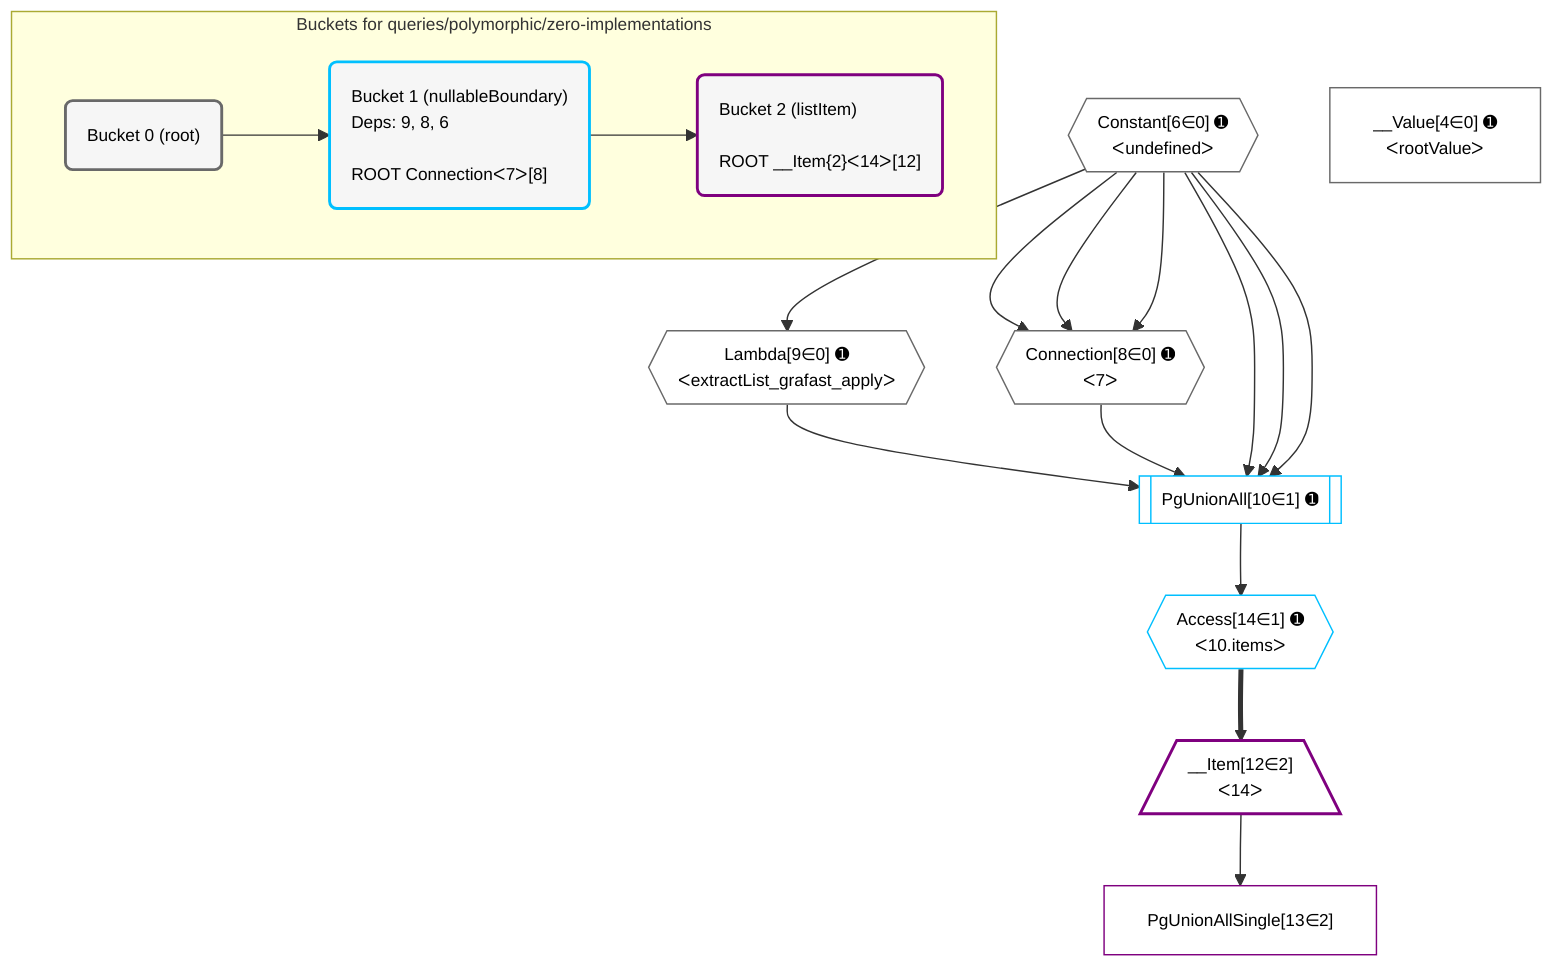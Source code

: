 %%{init: {'themeVariables': { 'fontSize': '12px'}}}%%
graph TD
    classDef path fill:#eee,stroke:#000,color:#000
    classDef plan fill:#fff,stroke-width:1px,color:#000
    classDef itemplan fill:#fff,stroke-width:2px,color:#000
    classDef unbatchedplan fill:#dff,stroke-width:1px,color:#000
    classDef sideeffectplan fill:#fcc,stroke-width:2px,color:#000
    classDef bucket fill:#f6f6f6,color:#000,stroke-width:2px,text-align:left


    %% plan dependencies
    Connection8{{"Connection[8∈0] ➊<br />ᐸ7ᐳ"}}:::plan
    Constant6{{"Constant[6∈0] ➊<br />ᐸundefinedᐳ"}}:::plan
    Constant6 & Constant6 & Constant6 --> Connection8
    Lambda9{{"Lambda[9∈0] ➊<br />ᐸextractList_grafast_applyᐳ"}}:::plan
    Constant6 --> Lambda9
    __Value4["__Value[4∈0] ➊<br />ᐸrootValueᐳ"]:::plan
    PgUnionAll10[["PgUnionAll[10∈1] ➊"]]:::plan
    Lambda9 & Connection8 & Constant6 & Constant6 & Constant6 --> PgUnionAll10
    Access14{{"Access[14∈1] ➊<br />ᐸ10.itemsᐳ"}}:::plan
    PgUnionAll10 --> Access14
    __Item12[/"__Item[12∈2]<br />ᐸ14ᐳ"\]:::itemplan
    Access14 ==> __Item12
    PgUnionAllSingle13["PgUnionAllSingle[13∈2]"]:::plan
    __Item12 --> PgUnionAllSingle13

    %% define steps

    subgraph "Buckets for queries/polymorphic/zero-implementations"
    Bucket0("Bucket 0 (root)"):::bucket
    classDef bucket0 stroke:#696969
    class Bucket0,__Value4,Constant6,Connection8,Lambda9 bucket0
    Bucket1("Bucket 1 (nullableBoundary)<br />Deps: 9, 8, 6<br /><br />ROOT Connectionᐸ7ᐳ[8]"):::bucket
    classDef bucket1 stroke:#00bfff
    class Bucket1,PgUnionAll10,Access14 bucket1
    Bucket2("Bucket 2 (listItem)<br /><br />ROOT __Item{2}ᐸ14ᐳ[12]"):::bucket
    classDef bucket2 stroke:#7f007f
    class Bucket2,__Item12,PgUnionAllSingle13 bucket2
    Bucket0 --> Bucket1
    Bucket1 --> Bucket2
    end